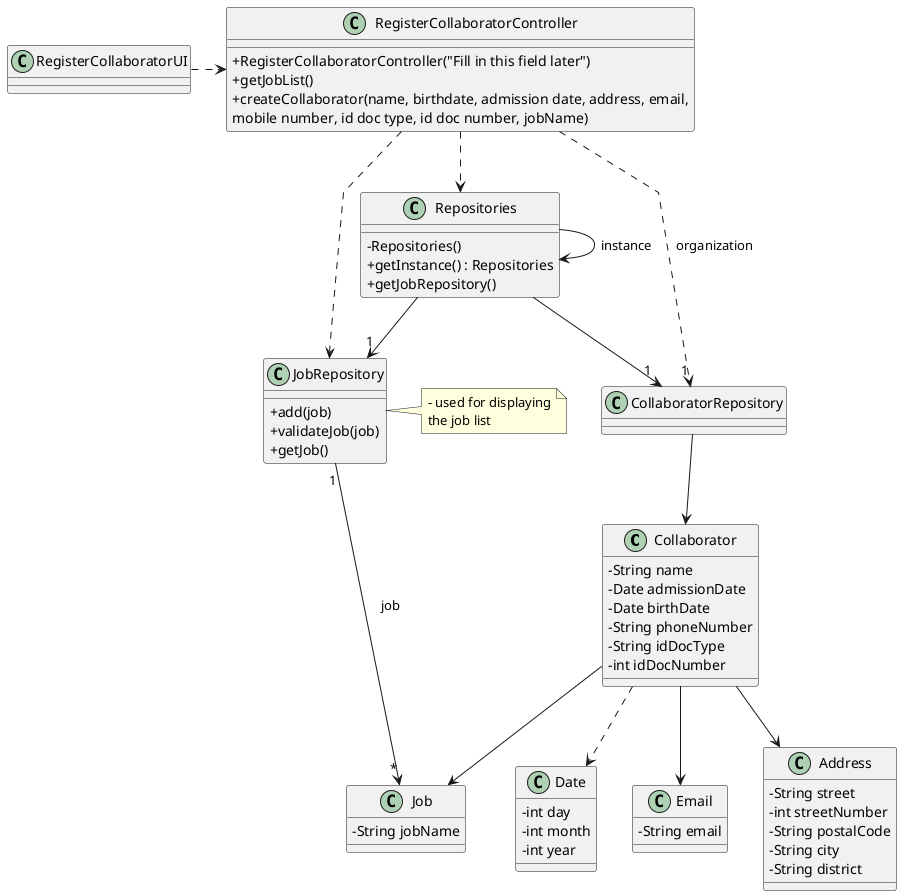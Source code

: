 @startuml
'skinparam monochrome true
skinparam packageStyle rectangle
skinparam shadowing false
skinparam linetype polyline
'skinparam linetype orto

skinparam classAttributeIconSize 0


class Collaborator {
     - String name
     - Date admissionDate
     - Date birthDate
     - String phoneNumber
     - String idDocType
     - int idDocNumber
}

class Job {
    - String jobName
}

class Date {
    - int day
    - int month
    - int year
}

class CollaboratorRepository{
}

class JobRepository {
    + add(job)
    + validateJob(job)
    + getJob()
}

class Repositories {
    - Repositories()
    + getInstance() : Repositories
    + getJobRepository()
}

note right of JobRepository
    - used for displaying
    the job list
end note

class RegisterCollaboratorController {
    + RegisterCollaboratorController("Fill in this field later")
    + getJobList()
    + createCollaborator(name, birthdate, admission date, address, email,\nmobile number, id doc type, id doc number, jobName)
}

class RegisterCollaboratorUI {
}

class Email{
    - String email
}

class Address{
    - String street
    - int streetNumber
    - String postalCode
    - String city
    - String district

}

RegisterCollaboratorUI .right.> RegisterCollaboratorController
RegisterCollaboratorController ..> "1" CollaboratorRepository : organization
CollaboratorRepository -down-> Collaborator
RegisterCollaboratorController ..> JobRepository
JobRepository "1"-->"*" Job : job
Collaborator --> Job
Collaborator --> Email
Collaborator --> Address
Collaborator ..> Date
RegisterCollaboratorController ..> Repositories
Repositories --> "1" JobRepository
Repositories --> "1" CollaboratorRepository
Repositories -> Repositories : instance


@enduml
